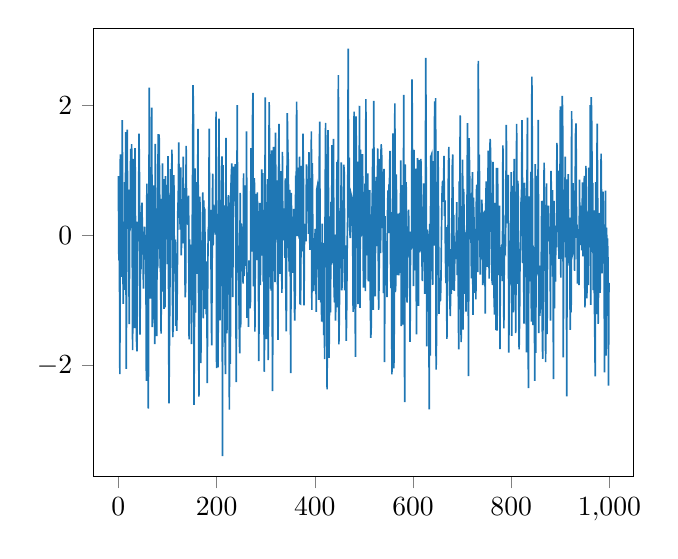 % This file was created by matplotlib2tikz v0.6.17.
\begin{tikzpicture}

\definecolor{color0}{rgb}{0.122,0.467,0.706}

\begin{axis}[
xmin=-49.95, xmax=1048.95,
ymin=-3.704, ymax=3.183,
tick align=outside,
tick pos=left,
x grid style={white!69.02!black},
y grid style={white!69.02!black}
]
\addplot [semithick, color0, forget plot]
table {%
0 0.91
1 -0.384
2 0.172
3 -2.129
4 1.245
5 -0.533
6 0.028
7 -0.635
8 1.771
9 -0.331
10 -1.051
11 0.007
12 -0.837
13 0.817
14 -0.289
15 1.586
16 -2.049
17 -0.373
18 1.624
19 0.101
20 0.158
21 0.705
22 -1.362
23 0.071
24 0.094
25 1.325
26 0.864
27 1.403
28 0.402
29 -1.763
30 0.639
31 1.177
32 0.294
33 -1.425
34 1.34
35 -0.131
36 -0.211
37 -1.622
38 -1.781
39 0.197
40 0.196
41 -0.093
42 1.564
43 0.87
44 -1.525
45 -0.47
46 -0.48
47 0.308
48 0.505
49 -0.003
50 -0.066
51 -0.817
52 -0.378
53 0.135
54 -0.156
55 0.008
56 -0.235
57 -2.234
58 0.796
59 -0.435
60 0.018
61 -2.662
62 0.114
63 2.27
64 0.177
65 -0.971
66 0.828
67 -0.407
68 1.963
69 -1.409
70 -1.035
71 0.768
72 -0.385
73 -0.513
74 -1.668
75 1.407
76 0.692
77 0.082
78 -1.545
79 0.231
80 -0.505
81 1.558
82 -0.209
83 1.553
84 0.728
85 -0.449
86 -0.566
87 -1.508
88 0.56
89 -0.764
90 1.105
91 -0.865
92 -0.015
93 -1.13
94 0.865
95 -1.104
96 0.911
97 0.299
98 0.329
99 0.775
100 -0.442
101 1.218
102 -0.29
103 -2.58
104 -1.637
105 -0.757
106 1.018
107 0.756
108 -0.072
109 1.318
110 -0.777
111 -1.564
112 -0.347
113 0.927
114 -0.588
115 -0.18
116 -0.063
117 -1.391
118 -1.115
119 -1.466
120 -0.691
121 0.359
122 0.613
123 1.43
124 0.269
125 0.327
126 0.089
127 1.045
128 -0.308
129 -0.002
130 0.255
131 -0.122
132 1.211
133 0.291
134 0.728
135 0.155
136 -0.951
137 -0.806
138 1.376
139 0.217
140 0.583
141 0.177
142 0.17
143 0.613
144 -1.598
145 -0.062
146 -0.785
147 -0.269
148 -0.143
149 -1.668
150 -0.337
151 0.769
152 2.31
153 1.762
154 -2.602
155 -1.193
156 1.03
157 -1.184
158 0.819
159 0.406
160 -0.592
161 -0.265
162 1.637
163 -0.13
164 -2.475
165 -0.737
166 0.596
167 -1.134
168 -1.96
169 -0.076
170 -0.757
171 0.091
172 0.663
173 -1.275
174 0.538
175 0.006
176 0.412
177 -1.129
178 -0.454
179 -1.212
180 -0.4
181 -2.269
182 -0.52
183 0.079
184 0.154
185 1.639
186 -0.067
187 -0.076
188 0.391
189 -0.786
190 -1.688
191 -0.342
192 0.951
193 -0.153
194 0.474
195 0.158
196 0.08
197 0.071
198 0.012
199 1.903
200 -2.04
201 0.207
202 0.33
203 -2.026
204 0.476
205 1.795
206 -0.775
207 -1.305
208 0.54
209 0.121
210 0.779
211 1.215
212 -3.391
213 1.081
214 -0.504
215 -1.131
216 0.462
217 -1.453
218 -2.131
219 1.5
220 -0.727
221 -1.504
222 0.267
223 0.335
224 0.62
225 0.421
226 -2.676
227 0.221
228 -1.973
229 0.685
230 0.931
231 1.108
232 -0.269
233 -0.947
234 0.904
235 1.057
236 0.797
237 0.525
238 1.094
239 -0.129
240 -2.254
241 -0.486
242 2.003
243 -0.128
244 -0.199
245 -0.291
246 -1.281
247 -1.812
248 0.654
249 -1.414
250 0.183
251 0.071
252 0.134
253 -0.343
254 -0.742
255 0.954
256 -0.624
257 -0.456
258 0.356
259 0.767
260 -0.467
261 1.599
262 -1.266
263 -0.642
264 -0.593
265 -1.406
266 -0.385
267 -0.787
268 -1.12
269 -1.012
270 1.34
271 0.61
272 -0.248
273 1.72
274 2.188
275 -0.781
276 0.23
277 0.882
278 -1.479
279 -0.012
280 0.332
281 0.638
282 -0.378
283 0.661
284 -0.349
285 -0.089
286 -1.929
287 0.226
288 0.498
289 -0.765
290 -0.136
291 -0.309
292 1.015
293 -0.19
294 0.958
295 -0.71
296 -0.184
297 -2.094
298 -1.245
299 2.119
300 -0.988
301 -1.594
302 -1.47
303 -1.187
304 0.865
305 -1.917
306 -0.959
307 2.048
308 1.354
309 -0.642
310 -0.171
311 -0.847
312 1.305
313 -0.714
314 -2.392
315 0.51
316 1.361
317 -0.348
318 -0.301
319 -0.716
320 1.58
321 -0.048
322 0.227
323 0.844
324 -0.549
325 -1.604
326 0.864
327 1.715
328 0.277
329 -0.592
330 0.555
331 0.987
332 0.251
333 -0.881
334 1.283
335 -0.075
336 0.306
337 0.402
338 0.4
339 -0.344
340 0.877
341 -0.832
342 -1.472
343 0.142
344 1.877
345 1.327
346 1.123
347 -0.154
348 -0.554
349 0.698
350 -0.358
351 -2.116
352 0.655
353 0.128
354 -0.575
355 0.289
356 -0.111
357 0.406
358 -0.667
359 -1.31
360 -0.952
361 0.917
362 0.344
363 2.057
364 -0.009
365 0.355
366 0.365
367 1.041
368 -0.048
369 1.21
370 -1.049
371 -1.053
372 -0.056
373 1.069
374 -0.246
375 0.53
376 1.564
377 0.709
378 -1.075
379 0.034
380 0.142
381 0.128
382 -0.09
383 1.09
384 0.37
385 0.437
386 0.87
387 0.025
388 1.279
389 0.512
390 -0.222
391 0.165
392 0.041
393 1.6
394 -1.143
395 1.109
396 -0.103
397 -0.54
398 -0.854
399 -0.389
400 -0.047
401 0.099
402 -0.508
403 -1.174
404 0.706
405 0.746
406 0.318
407 0.478
408 -0.991
409 1.075
410 1.748
411 -0.767
412 -1.027
413 -0.823
414 -1.323
415 0.183
416 -0.405
417 -0.119
418 -1.532
419 -0.179
420 -1.899
421 0.482
422 1.727
423 0.161
424 1.25
425 -2.365
426 -0.468
427 1.616
428 0.386
429 -1.882
430 -1.017
431 0.294
432 -1.182
433 0.516
434 -0.447
435 1.389
436 -0.426
437 0.44
438 1.484
439 -0.722
440 -1.028
441 0.011
442 -1.31
443 -1.035
444 -0.547
445 1.128
446 -1.107
447 0.328
448 2.461
449 -1.674
450 -1.191
451 -0.098
452 0.337
453 0.418
454 1.122
455 -0.842
456 -0.669
457 -0.248
458 -0.246
459 1.087
460 0.953
461 -0.844
462 -0.152
463 -0.593
464 -1.621
465 -1.088
466 -0.098
467 0.309
468 2.87
469 0.425
470 1.194
471 0.198
472 -0.04
473 0.135
474 0.624
475 0.59
476 0.552
477 0.32
478 -1.174
479 -0.385
480 1.9
481 0.797
482 -1.126
483 -1.865
484 1.827
485 0.521
486 -0.033
487 1.133
488 -1.055
489 0.768
490 0.192
491 1.992
492 -1.113
493 1.317
494 0.856
495 0.01
496 0.026
497 1.247
498 0.523
499 -0.8
500 -0.646
501 -0.14
502 0.797
503 -0.854
504 2.092
505 -0.305
506 0.026
507 0.237
508 0.953
509 -0.705
510 0.64
511 0.169
512 0.696
513 -0.958
514 -1.574
515 -1.377
516 0.275
517 0.546
518 1.333
519 -1.145
520 2.066
521 0.147
522 -0.37
523 -0.936
524 0.62
525 0.9
526 0.301
527 -0.165
528 1.336
529 0.015
530 -1.145
531 -0.615
532 1.175
533 0.697
534 -0.272
535 1.4
536 1.308
537 0.814
538 0.112
539 0.459
540 -0.886
541 1.023
542 -1.947
543 0.298
544 -0.635
545 -0.67
546 -0.417
547 -0.946
548 0.316
549 0.692
550 0.037
551 0.783
552 0.735
553 1.299
554 -0.291
555 -0.811
556 0.358
557 -2.135
558 -0.618
559 1.569
560 0.189
561 -2.042
562 -1.179
563 2.029
564 -0.87
565 -0.731
566 0.939
567 -0.306
568 -0.609
569 -0.207
570 0.333
571 -0.614
572 -0.483
573 0.345
574 -0.33
575 1.154
576 -1.392
577 -1.272
578 0.774
579 0.448
580 -1.372
581 2.158
582 -0.578
583 -2.561
584 1.092
585 0.334
586 0.818
587 -0.898
588 -1.032
589 0.133
590 -0.064
591 0.396
592 -0.326
593 0.009
594 -1.635
595 0.058
596 -0.218
597 -0.141
598 2.398
599 1.013
600 0.757
601 -0.778
602 1.314
603 -0.538
604 -0.179
605 1.025
606 0.373
607 -1.518
608 -0.459
609 1.189
610 0.997
611 -1.081
612 1.16
613 0.416
614 -0.262
615 0.366
616 1.174
617 0.728
618 -0.3
619 -0.701
620 0.444
621 -0.156
622 0.798
623 0.142
624 -0.897
625 0.493
626 2.728
627 0.551
628 -1.705
629 0.09
630 0.011
631 -0.141
632 -0.545
633 -2.673
634 0.179
635 -1.847
636 1.214
637 1.222
638 1.246
639 -0.28
640 -0.758
641 1.14
642 0.313
643 -0.155
644 2.058
645 0.01
646 2.109
647 -2.062
648 -1.495
649 0.243
650 0.323
651 1.295
652 0.12
653 -1.206
654 -0.652
655 -1.002
656 -0.992
657 -0.623
658 0.049
659 0.617
660 0.821
661 0.83
662 0.514
663 1.222
664 0.295
665 0.538
666 -0.3
667 -0.734
668 0.126
669 -1.59
670 -0.342
671 -0.376
672 1.019
673 1.359
674 -0.438
675 -1.042
676 -1.239
677 -0.212
678 -0.899
679 0.006
680 1.073
681 1.243
682 -0.837
683 0.317
684 -0.85
685 -0.331
686 -0.094
687 -0.365
688 -0.065
689 0.513
690 -0.608
691 0.076
692 -0.649
693 -1.751
694 0.83
695 -0.026
696 1.844
697 -0.866
698 -1.637
699 -0.401
700 -1.216
701 1.165
702 -1.447
703 0.715
704 0.341
705 -0.896
706 0.028
707 0.01
708 -1.169
709 -0.502
710 0.535
711 1.724
712 0.288
713 -2.16
714 1.494
715 1.091
716 0.575
717 -0.061
718 0.043
719 -0.658
720 0.548
721 0.973
722 -1.222
723 0.58
724 0.288
725 -0.884
726 -0.333
727 0.102
728 -0.983
729 0.663
730 0.781
731 0.126
732 -0.563
733 2.681
734 0.124
735 1.241
736 -0.008
737 -0.602
738 0.327
739 -0.044
740 0.549
741 0.345
742 -0.763
743 -0.675
744 -0.392
745 0.349
746 0.362
747 -1.202
748 0.382
749 0.829
750 0.17
751 -0.484
752 -0.335
753 1.301
754 0.626
755 -0.663
756 0.817
757 1.484
758 1.258
759 0.287
760 -0.222
761 -0.705
762 -0.759
763 1.13
764 -0.564
765 -0.946
766 -1.218
767 0.5
768 -0.555
769 -1.453
770 1.037
771 -1.463
772 1.039
773 0.365
774 0.451
775 -0.61
776 0.456
777 -1.748
778 -0.293
779 -0.529
780 -0.202
781 -0.138
782 -0.7
783 1.385
784 0.465
785 -1.427
786 -0.076
787 -0.227
788 -0.25
789 0.311
790 1.698
791 0.381
792 0.186
793 0.824
794 0.931
795 -1.799
796 -0.83
797 -0.564
798 -0.296
799 0.034
800 0.972
801 -1.542
802 0.761
803 -0.701
804 -1.18
805 0.306
806 1.175
807 -0.911
808 0.673
809 -1.501
810 -0.398
811 1.714
812 -0.744
813 0.839
814 0.764
815 -0.64
816 -1.751
817 -1.268
818 -0.206
819 -0.417
820 0.51
821 0.641
822 1.772
823 0.619
824 -0.424
825 -0.025
826 -1.354
827 0.809
828 0.576
829 0.483
830 -0.202
831 -1.798
832 0.73
833 1.808
834 -0.879
835 -2.346
836 0.601
837 -0.705
838 0.283
839 -0.311
840 0.975
841 -1.325
842 2.441
843 1.213
844 -1.377
845 -0.192
846 -0.223
847 -1.0
848 -2.234
849 1.097
850 -1.806
851 0.914
852 -0.512
853 -0.543
854 -0.444
855 1.775
856 -1.502
857 -0.463
858 -1.236
859 -1.127
860 -0.996
861 -0.551
862 0.529
863 -1.292
864 -1.895
865 -1.045
866 0.211
867 1.118
868 -0.329
869 0.471
870 -1.945
871 -0.801
872 0.801
873 -1.517
874 -0.041
875 -0.082
876 0.459
877 -0.091
878 0.134
879 -0.182
880 -1.308
881 0.993
882 0.47
883 -0.458
884 0.697
885 -0.236
886 -2.208
887 0.532
888 -1.119
889 -0.109
890 -0.711
891 0.151
892 -0.184
893 1.421
894 0.051
895 0.363
896 0.997
897 -0.359
898 0.39
899 0.357
900 1.981
901 -0.647
902 1.421
903 -0.359
904 2.144
905 1.51
906 -1.872
907 0.439
908 0.078
909 0.337
910 1.21
911 -0.336
912 0.86
913 -2.472
914 0.69
915 0.619
916 0.941
917 -0.285
918 -0.464
919 0.274
920 -1.45
921 -0.207
922 -1.182
923 1.909
924 -0.313
925 -0.276
926 0.802
927 -0.234
928 0.469
929 -0.546
930 0.541
931 1.563
932 1.72
933 -0.036
934 0.164
935 -0.74
936 -0.06
937 0.098
938 -0.764
939 0.858
940 -0.147
941 0.458
942 0.183
943 0.109
944 -0.229
945 0.813
946 -0.32
947 -0.128
948 0.676
949 0.916
950 -1.107
951 -0.389
952 1.069
953 0.518
954 -0.967
955 -0.248
956 0.366
957 -0.764
958 1.041
959 -0.13
960 -0.181
961 2.0
962 -1.066
963 2.126
964 1.659
965 0.394
966 0.809
967 -0.839
968 0.383
969 -0.759
970 -1.392
971 -2.164
972 0.82
973 -1.21
974 0.229
975 1.718
976 0.574
977 -1.358
978 -0.592
979 0.343
980 -0.559
981 -0.881
982 -0.332
983 1.258
984 0.401
985 -0.583
986 0.324
987 0.672
988 -0.034
989 -0.214
990 -2.104
991 -0.962
992 0.69
993 -1.845
994 0.121
995 -0.228
996 -0.046
997 -0.373
998 -2.307
999 -0.73
};
\end{axis}

\end{tikzpicture}